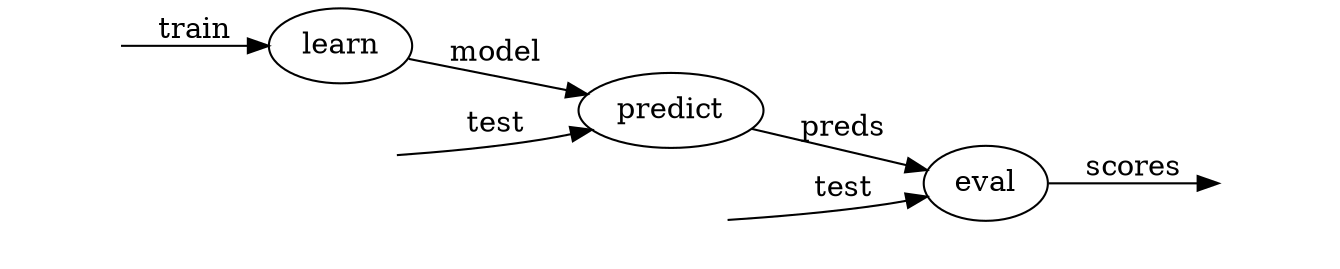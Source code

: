 digraph G {
	node [label="\N"];
	graph [rankdir="LR"];
	"START" [label="", shape=plaintext];
	"learn";
	"predict";
	"predict0" [label="", shape=plaintext];
	"eval";
	"eval0" [label="", shape=plaintext];
	"STOP" [label="", shape=plaintext];
	"START" -> "learn" [label="train"];
	"learn" -> "predict" [label="model"];
	"predict0" -> "predict" [label="test"];
	"predict" -> "eval" [label="preds"];
	"eval0" -> "eval" [label="test"];
	"eval" -> "STOP" [label="scores"];
}

